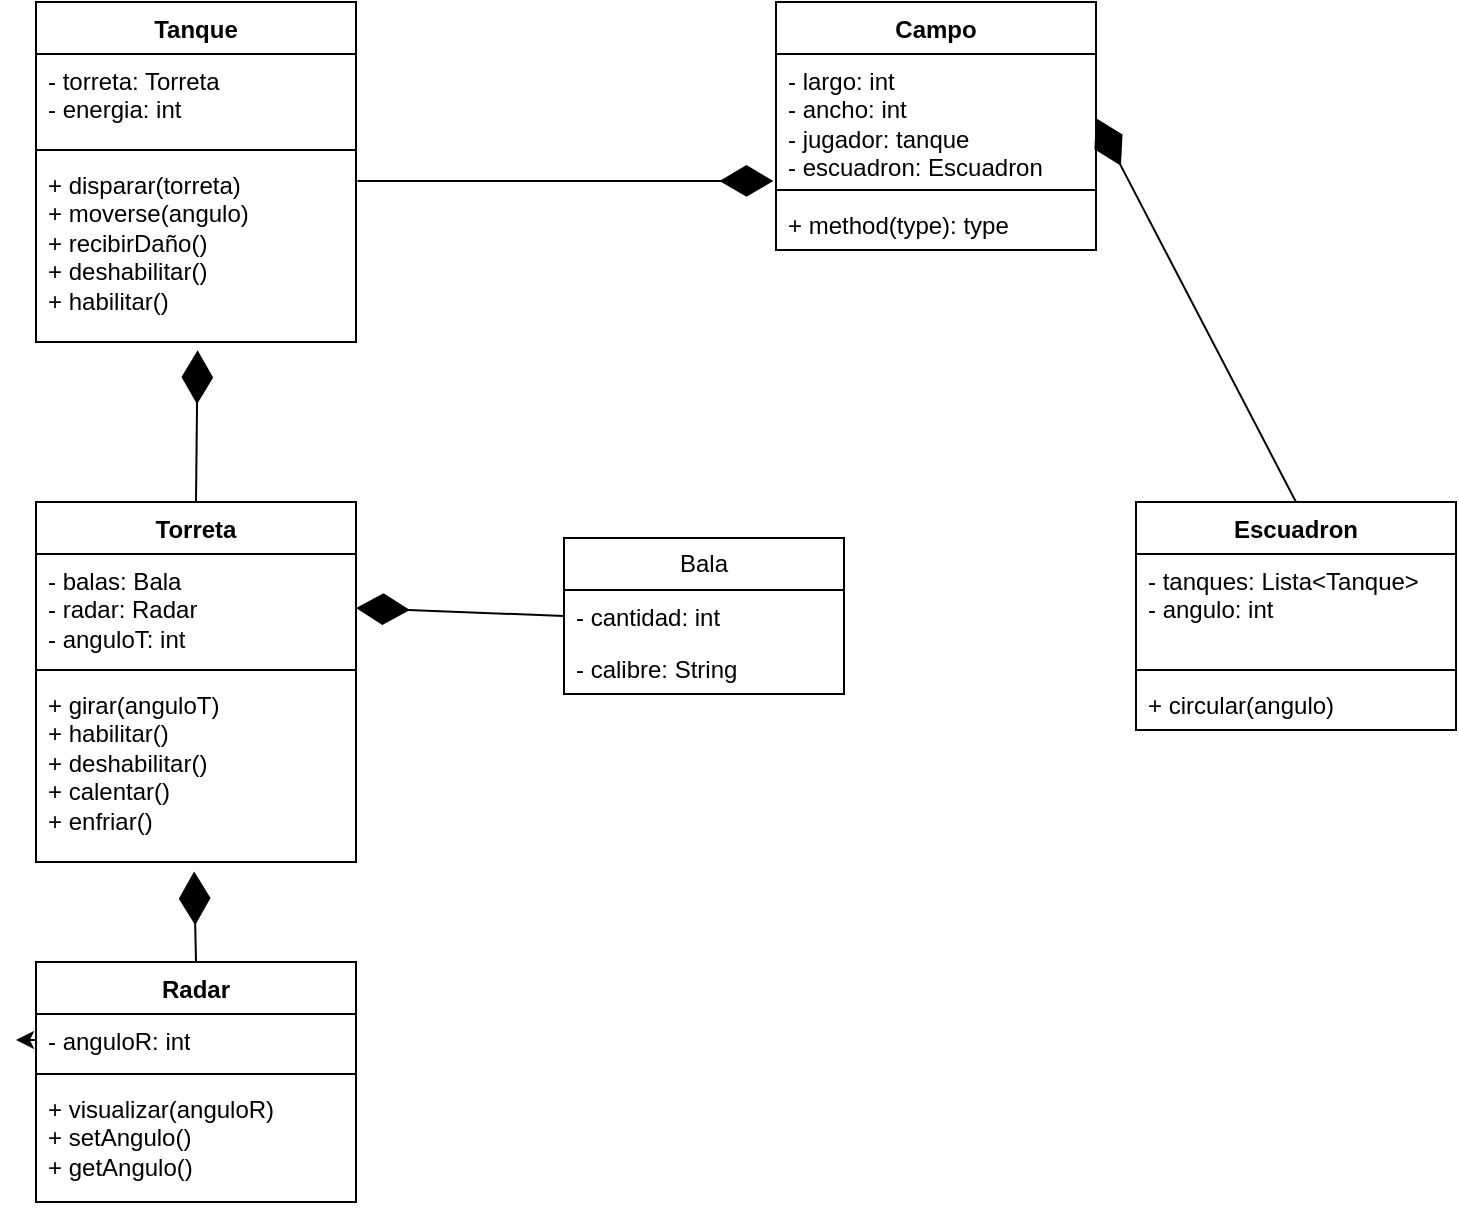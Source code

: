 <mxfile version="21.6.9" type="device">
  <diagram name="Página-1" id="gIdPQn_hK7zqNIqVdE2s">
    <mxGraphModel dx="840" dy="463" grid="1" gridSize="10" guides="1" tooltips="1" connect="1" arrows="1" fold="1" page="1" pageScale="1" pageWidth="827" pageHeight="1169" math="0" shadow="0">
      <root>
        <mxCell id="0" />
        <mxCell id="1" parent="0" />
        <mxCell id="aAS8DpdbbsbWGB-OJmDL-1" value="Escuadron" style="swimlane;fontStyle=1;align=center;verticalAlign=top;childLayout=stackLayout;horizontal=1;startSize=26;horizontalStack=0;resizeParent=1;resizeParentMax=0;resizeLast=0;collapsible=1;marginBottom=0;whiteSpace=wrap;html=1;" vertex="1" parent="1">
          <mxGeometry x="630" y="480" width="160" height="114" as="geometry" />
        </mxCell>
        <mxCell id="aAS8DpdbbsbWGB-OJmDL-2" value="- tanques: Lista&amp;lt;Tanque&amp;gt;&lt;br&gt;- angulo: int" style="text;strokeColor=none;fillColor=none;align=left;verticalAlign=top;spacingLeft=4;spacingRight=4;overflow=hidden;rotatable=0;points=[[0,0.5],[1,0.5]];portConstraint=eastwest;whiteSpace=wrap;html=1;" vertex="1" parent="aAS8DpdbbsbWGB-OJmDL-1">
          <mxGeometry y="26" width="160" height="54" as="geometry" />
        </mxCell>
        <mxCell id="aAS8DpdbbsbWGB-OJmDL-3" value="" style="line;strokeWidth=1;fillColor=none;align=left;verticalAlign=middle;spacingTop=-1;spacingLeft=3;spacingRight=3;rotatable=0;labelPosition=right;points=[];portConstraint=eastwest;strokeColor=inherit;" vertex="1" parent="aAS8DpdbbsbWGB-OJmDL-1">
          <mxGeometry y="80" width="160" height="8" as="geometry" />
        </mxCell>
        <mxCell id="aAS8DpdbbsbWGB-OJmDL-4" value="+ circular(angulo)" style="text;strokeColor=none;fillColor=none;align=left;verticalAlign=top;spacingLeft=4;spacingRight=4;overflow=hidden;rotatable=0;points=[[0,0.5],[1,0.5]];portConstraint=eastwest;whiteSpace=wrap;html=1;" vertex="1" parent="aAS8DpdbbsbWGB-OJmDL-1">
          <mxGeometry y="88" width="160" height="26" as="geometry" />
        </mxCell>
        <mxCell id="aAS8DpdbbsbWGB-OJmDL-5" value="Tanque" style="swimlane;fontStyle=1;align=center;verticalAlign=top;childLayout=stackLayout;horizontal=1;startSize=26;horizontalStack=0;resizeParent=1;resizeParentMax=0;resizeLast=0;collapsible=1;marginBottom=0;whiteSpace=wrap;html=1;" vertex="1" parent="1">
          <mxGeometry x="80" y="230" width="160" height="170" as="geometry" />
        </mxCell>
        <mxCell id="aAS8DpdbbsbWGB-OJmDL-6" value="- torreta: Torreta&lt;br&gt;- energia: int" style="text;strokeColor=none;fillColor=none;align=left;verticalAlign=top;spacingLeft=4;spacingRight=4;overflow=hidden;rotatable=0;points=[[0,0.5],[1,0.5]];portConstraint=eastwest;whiteSpace=wrap;html=1;" vertex="1" parent="aAS8DpdbbsbWGB-OJmDL-5">
          <mxGeometry y="26" width="160" height="44" as="geometry" />
        </mxCell>
        <mxCell id="aAS8DpdbbsbWGB-OJmDL-7" value="" style="line;strokeWidth=1;fillColor=none;align=left;verticalAlign=middle;spacingTop=-1;spacingLeft=3;spacingRight=3;rotatable=0;labelPosition=right;points=[];portConstraint=eastwest;strokeColor=inherit;" vertex="1" parent="aAS8DpdbbsbWGB-OJmDL-5">
          <mxGeometry y="70" width="160" height="8" as="geometry" />
        </mxCell>
        <mxCell id="aAS8DpdbbsbWGB-OJmDL-8" value="+ disparar(torreta)&lt;br&gt;+ moverse(angulo)&lt;br&gt;+ recibirDaño()&lt;br&gt;+ deshabilitar()&lt;br&gt;+ habilitar()" style="text;strokeColor=none;fillColor=none;align=left;verticalAlign=top;spacingLeft=4;spacingRight=4;overflow=hidden;rotatable=0;points=[[0,0.5],[1,0.5]];portConstraint=eastwest;whiteSpace=wrap;html=1;" vertex="1" parent="aAS8DpdbbsbWGB-OJmDL-5">
          <mxGeometry y="78" width="160" height="92" as="geometry" />
        </mxCell>
        <mxCell id="aAS8DpdbbsbWGB-OJmDL-10" value="Bala" style="swimlane;fontStyle=0;childLayout=stackLayout;horizontal=1;startSize=26;fillColor=none;horizontalStack=0;resizeParent=1;resizeParentMax=0;resizeLast=0;collapsible=1;marginBottom=0;whiteSpace=wrap;html=1;" vertex="1" parent="1">
          <mxGeometry x="344" y="498" width="140" height="78" as="geometry" />
        </mxCell>
        <mxCell id="aAS8DpdbbsbWGB-OJmDL-11" value="- cantidad: int" style="text;strokeColor=none;fillColor=none;align=left;verticalAlign=top;spacingLeft=4;spacingRight=4;overflow=hidden;rotatable=0;points=[[0,0.5],[1,0.5]];portConstraint=eastwest;whiteSpace=wrap;html=1;" vertex="1" parent="aAS8DpdbbsbWGB-OJmDL-10">
          <mxGeometry y="26" width="140" height="26" as="geometry" />
        </mxCell>
        <mxCell id="aAS8DpdbbsbWGB-OJmDL-12" value="- calibre: String" style="text;strokeColor=none;fillColor=none;align=left;verticalAlign=top;spacingLeft=4;spacingRight=4;overflow=hidden;rotatable=0;points=[[0,0.5],[1,0.5]];portConstraint=eastwest;whiteSpace=wrap;html=1;" vertex="1" parent="aAS8DpdbbsbWGB-OJmDL-10">
          <mxGeometry y="52" width="140" height="26" as="geometry" />
        </mxCell>
        <mxCell id="aAS8DpdbbsbWGB-OJmDL-24" value="Radar" style="swimlane;fontStyle=1;align=center;verticalAlign=top;childLayout=stackLayout;horizontal=1;startSize=26;horizontalStack=0;resizeParent=1;resizeParentMax=0;resizeLast=0;collapsible=1;marginBottom=0;whiteSpace=wrap;html=1;" vertex="1" parent="1">
          <mxGeometry x="80" y="710" width="160" height="120" as="geometry" />
        </mxCell>
        <mxCell id="aAS8DpdbbsbWGB-OJmDL-28" style="edgeStyle=orthogonalEdgeStyle;rounded=0;orthogonalLoop=1;jettySize=auto;html=1;exitX=0;exitY=0.5;exitDx=0;exitDy=0;" edge="1" parent="aAS8DpdbbsbWGB-OJmDL-24" source="aAS8DpdbbsbWGB-OJmDL-25">
          <mxGeometry relative="1" as="geometry">
            <mxPoint x="-10" y="39" as="targetPoint" />
          </mxGeometry>
        </mxCell>
        <mxCell id="aAS8DpdbbsbWGB-OJmDL-25" value="- anguloR: int" style="text;strokeColor=none;fillColor=none;align=left;verticalAlign=top;spacingLeft=4;spacingRight=4;overflow=hidden;rotatable=0;points=[[0,0.5],[1,0.5]];portConstraint=eastwest;whiteSpace=wrap;html=1;" vertex="1" parent="aAS8DpdbbsbWGB-OJmDL-24">
          <mxGeometry y="26" width="160" height="26" as="geometry" />
        </mxCell>
        <mxCell id="aAS8DpdbbsbWGB-OJmDL-26" value="" style="line;strokeWidth=1;fillColor=none;align=left;verticalAlign=middle;spacingTop=-1;spacingLeft=3;spacingRight=3;rotatable=0;labelPosition=right;points=[];portConstraint=eastwest;strokeColor=inherit;" vertex="1" parent="aAS8DpdbbsbWGB-OJmDL-24">
          <mxGeometry y="52" width="160" height="8" as="geometry" />
        </mxCell>
        <mxCell id="aAS8DpdbbsbWGB-OJmDL-27" value="+ visualizar(anguloR)&lt;br&gt;+ setAngulo()&lt;br&gt;+ getAngulo()" style="text;strokeColor=none;fillColor=none;align=left;verticalAlign=top;spacingLeft=4;spacingRight=4;overflow=hidden;rotatable=0;points=[[0,0.5],[1,0.5]];portConstraint=eastwest;whiteSpace=wrap;html=1;" vertex="1" parent="aAS8DpdbbsbWGB-OJmDL-24">
          <mxGeometry y="60" width="160" height="60" as="geometry" />
        </mxCell>
        <mxCell id="aAS8DpdbbsbWGB-OJmDL-30" value="Campo" style="swimlane;fontStyle=1;align=center;verticalAlign=top;childLayout=stackLayout;horizontal=1;startSize=26;horizontalStack=0;resizeParent=1;resizeParentMax=0;resizeLast=0;collapsible=1;marginBottom=0;whiteSpace=wrap;html=1;" vertex="1" parent="1">
          <mxGeometry x="450" y="230" width="160" height="124" as="geometry" />
        </mxCell>
        <mxCell id="aAS8DpdbbsbWGB-OJmDL-31" value="- largo: int&lt;br&gt;- ancho: int&lt;br&gt;- jugador: tanque&lt;br&gt;- escuadron: Escuadron" style="text;strokeColor=none;fillColor=none;align=left;verticalAlign=top;spacingLeft=4;spacingRight=4;overflow=hidden;rotatable=0;points=[[0,0.5],[1,0.5]];portConstraint=eastwest;whiteSpace=wrap;html=1;" vertex="1" parent="aAS8DpdbbsbWGB-OJmDL-30">
          <mxGeometry y="26" width="160" height="64" as="geometry" />
        </mxCell>
        <mxCell id="aAS8DpdbbsbWGB-OJmDL-32" value="" style="line;strokeWidth=1;fillColor=none;align=left;verticalAlign=middle;spacingTop=-1;spacingLeft=3;spacingRight=3;rotatable=0;labelPosition=right;points=[];portConstraint=eastwest;strokeColor=inherit;" vertex="1" parent="aAS8DpdbbsbWGB-OJmDL-30">
          <mxGeometry y="90" width="160" height="8" as="geometry" />
        </mxCell>
        <mxCell id="aAS8DpdbbsbWGB-OJmDL-33" value="+ method(type): type" style="text;strokeColor=none;fillColor=none;align=left;verticalAlign=top;spacingLeft=4;spacingRight=4;overflow=hidden;rotatable=0;points=[[0,0.5],[1,0.5]];portConstraint=eastwest;whiteSpace=wrap;html=1;" vertex="1" parent="aAS8DpdbbsbWGB-OJmDL-30">
          <mxGeometry y="98" width="160" height="26" as="geometry" />
        </mxCell>
        <mxCell id="aAS8DpdbbsbWGB-OJmDL-37" value="Torreta" style="swimlane;fontStyle=1;align=center;verticalAlign=top;childLayout=stackLayout;horizontal=1;startSize=26;horizontalStack=0;resizeParent=1;resizeParentMax=0;resizeLast=0;collapsible=1;marginBottom=0;whiteSpace=wrap;html=1;" vertex="1" parent="1">
          <mxGeometry x="80" y="480" width="160" height="180" as="geometry" />
        </mxCell>
        <mxCell id="aAS8DpdbbsbWGB-OJmDL-38" value="- balas: Bala&lt;br&gt;- radar: Radar&lt;br&gt;- anguloT: int" style="text;strokeColor=none;fillColor=none;align=left;verticalAlign=top;spacingLeft=4;spacingRight=4;overflow=hidden;rotatable=0;points=[[0,0.5],[1,0.5]];portConstraint=eastwest;whiteSpace=wrap;html=1;" vertex="1" parent="aAS8DpdbbsbWGB-OJmDL-37">
          <mxGeometry y="26" width="160" height="54" as="geometry" />
        </mxCell>
        <mxCell id="aAS8DpdbbsbWGB-OJmDL-39" value="" style="line;strokeWidth=1;fillColor=none;align=left;verticalAlign=middle;spacingTop=-1;spacingLeft=3;spacingRight=3;rotatable=0;labelPosition=right;points=[];portConstraint=eastwest;strokeColor=inherit;" vertex="1" parent="aAS8DpdbbsbWGB-OJmDL-37">
          <mxGeometry y="80" width="160" height="8" as="geometry" />
        </mxCell>
        <mxCell id="aAS8DpdbbsbWGB-OJmDL-40" value="+ girar(anguloT)&lt;br&gt;+ habilitar()&lt;br&gt;+ deshabilitar()&lt;br&gt;+ calentar()&lt;br&gt;+ enfriar()" style="text;strokeColor=none;fillColor=none;align=left;verticalAlign=top;spacingLeft=4;spacingRight=4;overflow=hidden;rotatable=0;points=[[0,0.5],[1,0.5]];portConstraint=eastwest;whiteSpace=wrap;html=1;" vertex="1" parent="aAS8DpdbbsbWGB-OJmDL-37">
          <mxGeometry y="88" width="160" height="92" as="geometry" />
        </mxCell>
        <mxCell id="aAS8DpdbbsbWGB-OJmDL-48" value="" style="endArrow=diamondThin;endFill=1;endSize=24;html=1;rounded=0;entryX=0.494;entryY=1.051;entryDx=0;entryDy=0;entryPerimeter=0;exitX=0.5;exitY=0;exitDx=0;exitDy=0;" edge="1" parent="1" source="aAS8DpdbbsbWGB-OJmDL-24" target="aAS8DpdbbsbWGB-OJmDL-40">
          <mxGeometry width="160" relative="1" as="geometry">
            <mxPoint x="290" y="730" as="sourcePoint" />
            <mxPoint x="450" y="730" as="targetPoint" />
          </mxGeometry>
        </mxCell>
        <mxCell id="aAS8DpdbbsbWGB-OJmDL-50" value="" style="endArrow=diamondThin;endFill=1;endSize=24;html=1;rounded=0;exitX=1.005;exitY=0.125;exitDx=0;exitDy=0;exitPerimeter=0;entryX=-0.008;entryY=0.992;entryDx=0;entryDy=0;entryPerimeter=0;" edge="1" parent="1" source="aAS8DpdbbsbWGB-OJmDL-8" target="aAS8DpdbbsbWGB-OJmDL-31">
          <mxGeometry width="160" relative="1" as="geometry">
            <mxPoint x="270" y="320" as="sourcePoint" />
            <mxPoint x="430" y="320" as="targetPoint" />
          </mxGeometry>
        </mxCell>
        <mxCell id="aAS8DpdbbsbWGB-OJmDL-52" value="" style="endArrow=diamondThin;endFill=1;endSize=24;html=1;rounded=0;entryX=1;entryY=0.5;entryDx=0;entryDy=0;exitX=0;exitY=0.5;exitDx=0;exitDy=0;" edge="1" parent="1" source="aAS8DpdbbsbWGB-OJmDL-11" target="aAS8DpdbbsbWGB-OJmDL-38">
          <mxGeometry width="160" relative="1" as="geometry">
            <mxPoint x="484" y="680" as="sourcePoint" />
            <mxPoint x="644" y="680" as="targetPoint" />
          </mxGeometry>
        </mxCell>
        <mxCell id="aAS8DpdbbsbWGB-OJmDL-54" value="" style="endArrow=diamondThin;endFill=1;endSize=24;html=1;rounded=0;entryX=0.505;entryY=1.045;entryDx=0;entryDy=0;entryPerimeter=0;exitX=0.5;exitY=0;exitDx=0;exitDy=0;" edge="1" parent="1" source="aAS8DpdbbsbWGB-OJmDL-37" target="aAS8DpdbbsbWGB-OJmDL-8">
          <mxGeometry width="160" relative="1" as="geometry">
            <mxPoint x="280" y="540" as="sourcePoint" />
            <mxPoint x="440" y="540" as="targetPoint" />
          </mxGeometry>
        </mxCell>
        <mxCell id="aAS8DpdbbsbWGB-OJmDL-55" value="" style="endArrow=diamondThin;endFill=1;endSize=24;html=1;rounded=0;entryX=1;entryY=0.5;entryDx=0;entryDy=0;exitX=0.5;exitY=0;exitDx=0;exitDy=0;" edge="1" parent="1" source="aAS8DpdbbsbWGB-OJmDL-1" target="aAS8DpdbbsbWGB-OJmDL-31">
          <mxGeometry width="160" relative="1" as="geometry">
            <mxPoint x="610" y="380" as="sourcePoint" />
            <mxPoint x="770" y="380" as="targetPoint" />
          </mxGeometry>
        </mxCell>
      </root>
    </mxGraphModel>
  </diagram>
</mxfile>
